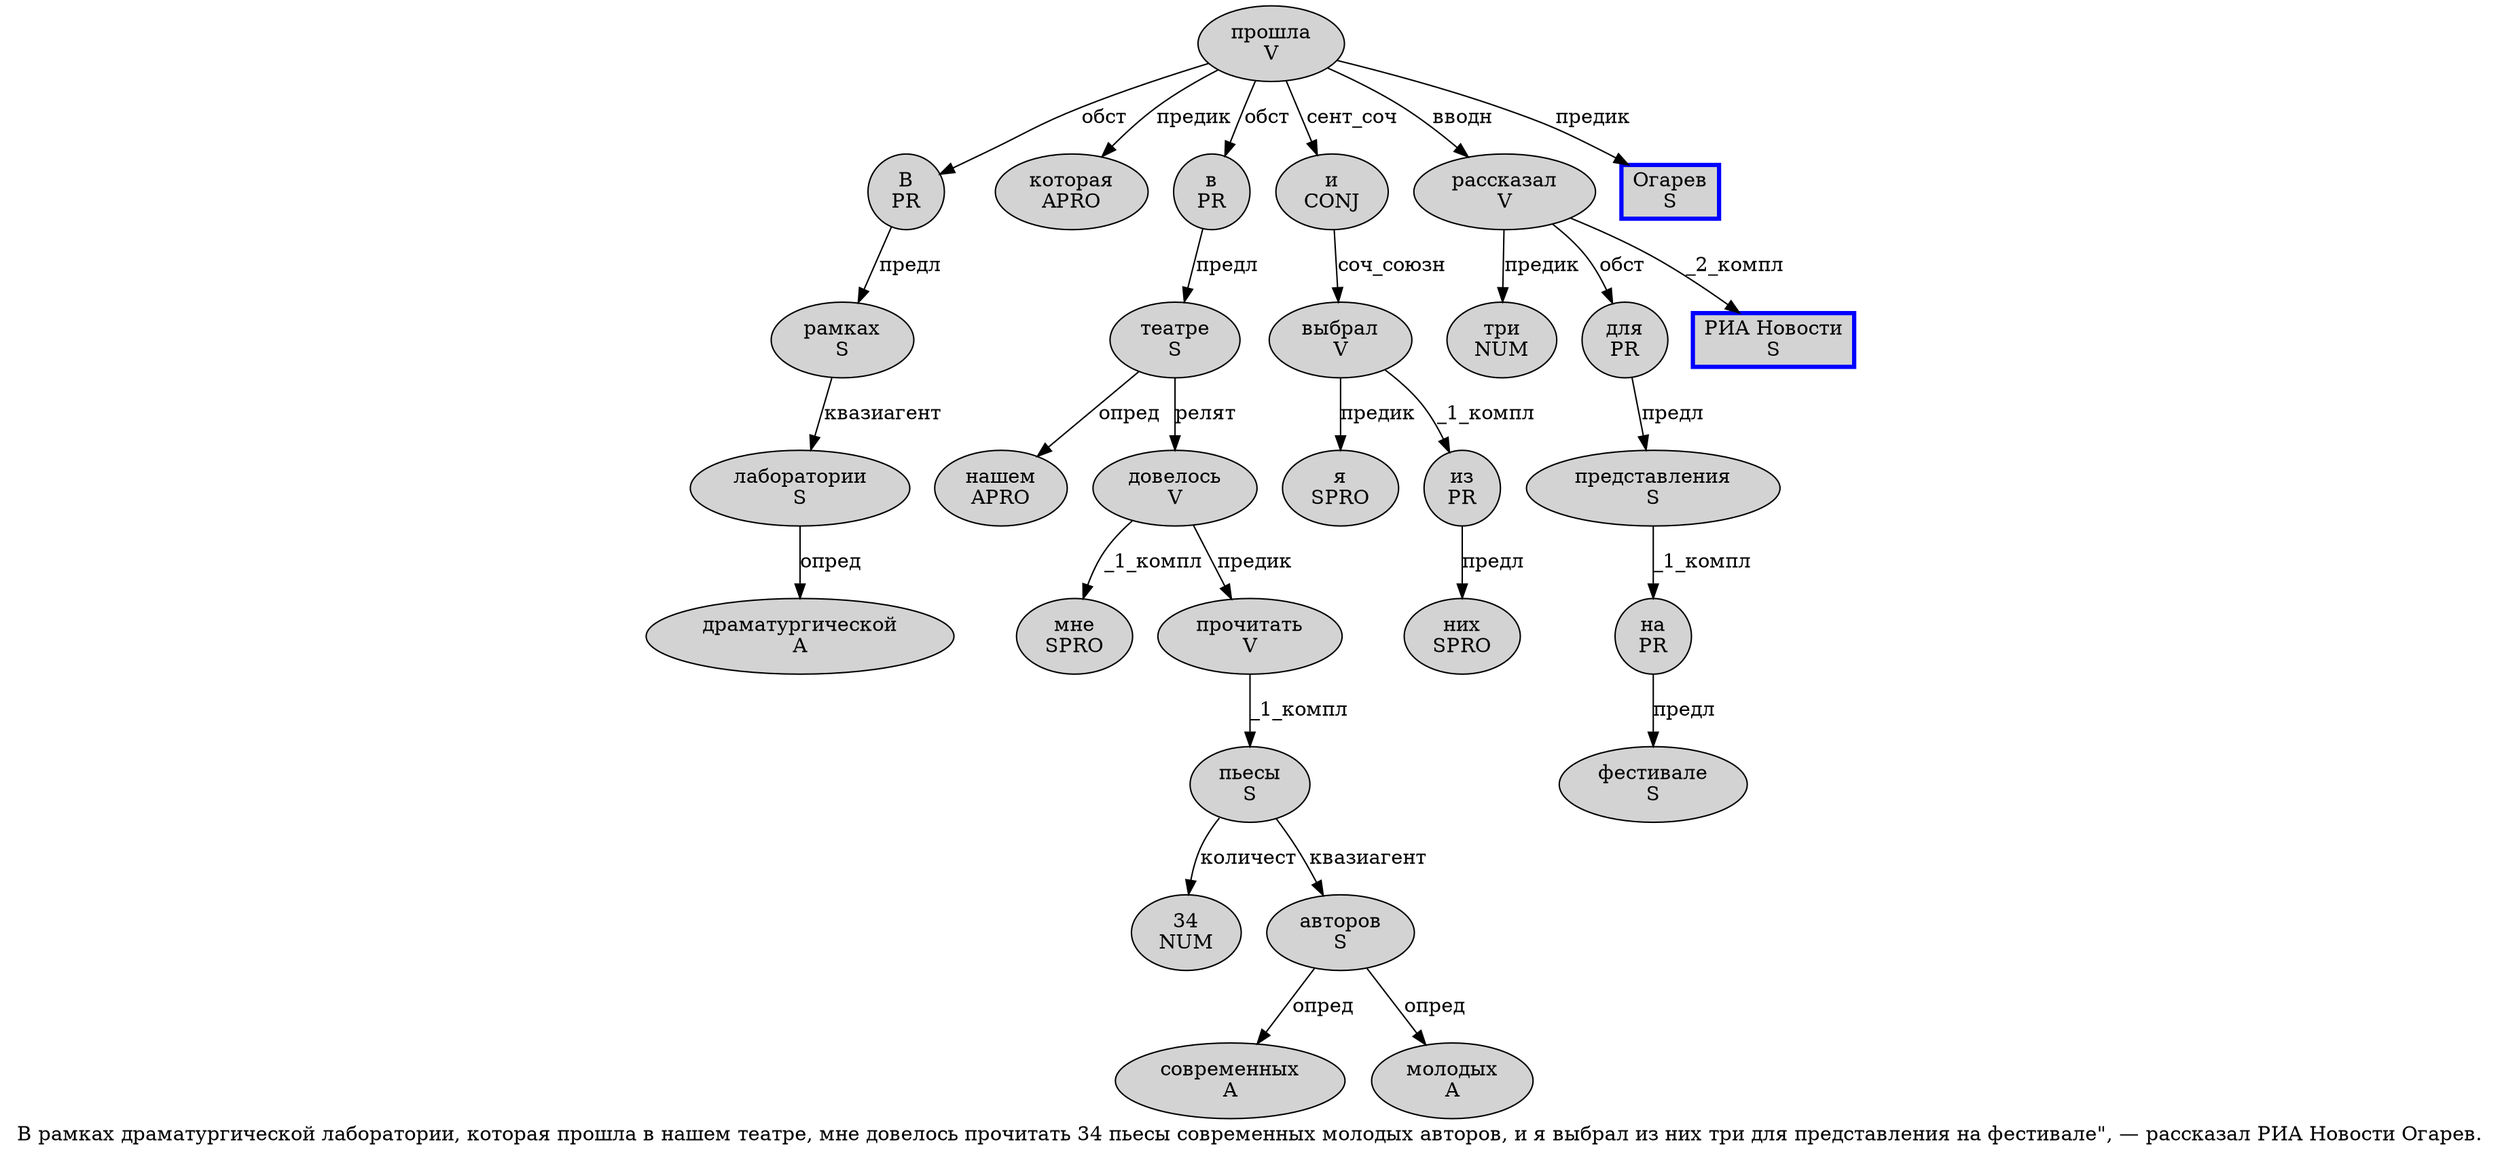 digraph SENTENCE_711 {
	graph [label="В рамках драматургической лаборатории, которая прошла в нашем театре, мне довелось прочитать 34 пьесы современных молодых авторов, и я выбрал из них три для представления на фестивале\", — рассказал РИА Новости Огарев."]
	node [style=filled]
		0 [label="В
PR" color="" fillcolor=lightgray penwidth=1 shape=ellipse]
		1 [label="рамках
S" color="" fillcolor=lightgray penwidth=1 shape=ellipse]
		2 [label="драматургической
A" color="" fillcolor=lightgray penwidth=1 shape=ellipse]
		3 [label="лаборатории
S" color="" fillcolor=lightgray penwidth=1 shape=ellipse]
		5 [label="которая
APRO" color="" fillcolor=lightgray penwidth=1 shape=ellipse]
		6 [label="прошла
V" color="" fillcolor=lightgray penwidth=1 shape=ellipse]
		7 [label="в
PR" color="" fillcolor=lightgray penwidth=1 shape=ellipse]
		8 [label="нашем
APRO" color="" fillcolor=lightgray penwidth=1 shape=ellipse]
		9 [label="театре
S" color="" fillcolor=lightgray penwidth=1 shape=ellipse]
		11 [label="мне
SPRO" color="" fillcolor=lightgray penwidth=1 shape=ellipse]
		12 [label="довелось
V" color="" fillcolor=lightgray penwidth=1 shape=ellipse]
		13 [label="прочитать
V" color="" fillcolor=lightgray penwidth=1 shape=ellipse]
		14 [label="34
NUM" color="" fillcolor=lightgray penwidth=1 shape=ellipse]
		15 [label="пьесы
S" color="" fillcolor=lightgray penwidth=1 shape=ellipse]
		16 [label="современных
A" color="" fillcolor=lightgray penwidth=1 shape=ellipse]
		17 [label="молодых
A" color="" fillcolor=lightgray penwidth=1 shape=ellipse]
		18 [label="авторов
S" color="" fillcolor=lightgray penwidth=1 shape=ellipse]
		20 [label="и
CONJ" color="" fillcolor=lightgray penwidth=1 shape=ellipse]
		21 [label="я
SPRO" color="" fillcolor=lightgray penwidth=1 shape=ellipse]
		22 [label="выбрал
V" color="" fillcolor=lightgray penwidth=1 shape=ellipse]
		23 [label="из
PR" color="" fillcolor=lightgray penwidth=1 shape=ellipse]
		24 [label="них
SPRO" color="" fillcolor=lightgray penwidth=1 shape=ellipse]
		25 [label="три
NUM" color="" fillcolor=lightgray penwidth=1 shape=ellipse]
		26 [label="для
PR" color="" fillcolor=lightgray penwidth=1 shape=ellipse]
		27 [label="представления
S" color="" fillcolor=lightgray penwidth=1 shape=ellipse]
		28 [label="на
PR" color="" fillcolor=lightgray penwidth=1 shape=ellipse]
		29 [label="фестивале
S" color="" fillcolor=lightgray penwidth=1 shape=ellipse]
		33 [label="рассказал
V" color="" fillcolor=lightgray penwidth=1 shape=ellipse]
		34 [label="РИА Новости
S" color=blue fillcolor=lightgray penwidth=3 shape=box]
		35 [label="Огарев
S" color=blue fillcolor=lightgray penwidth=3 shape=box]
			0 -> 1 [label="предл"]
			23 -> 24 [label="предл"]
			22 -> 21 [label="предик"]
			22 -> 23 [label="_1_компл"]
			26 -> 27 [label="предл"]
			27 -> 28 [label="_1_компл"]
			12 -> 11 [label="_1_компл"]
			12 -> 13 [label="предик"]
			9 -> 8 [label="опред"]
			9 -> 12 [label="релят"]
			1 -> 3 [label="квазиагент"]
			13 -> 15 [label="_1_компл"]
			6 -> 0 [label="обст"]
			6 -> 5 [label="предик"]
			6 -> 7 [label="обст"]
			6 -> 20 [label="сент_соч"]
			6 -> 33 [label="вводн"]
			6 -> 35 [label="предик"]
			28 -> 29 [label="предл"]
			3 -> 2 [label="опред"]
			20 -> 22 [label="соч_союзн"]
			7 -> 9 [label="предл"]
			33 -> 25 [label="предик"]
			33 -> 26 [label="обст"]
			33 -> 34 [label="_2_компл"]
			15 -> 14 [label="количест"]
			15 -> 18 [label="квазиагент"]
			18 -> 16 [label="опред"]
			18 -> 17 [label="опред"]
}